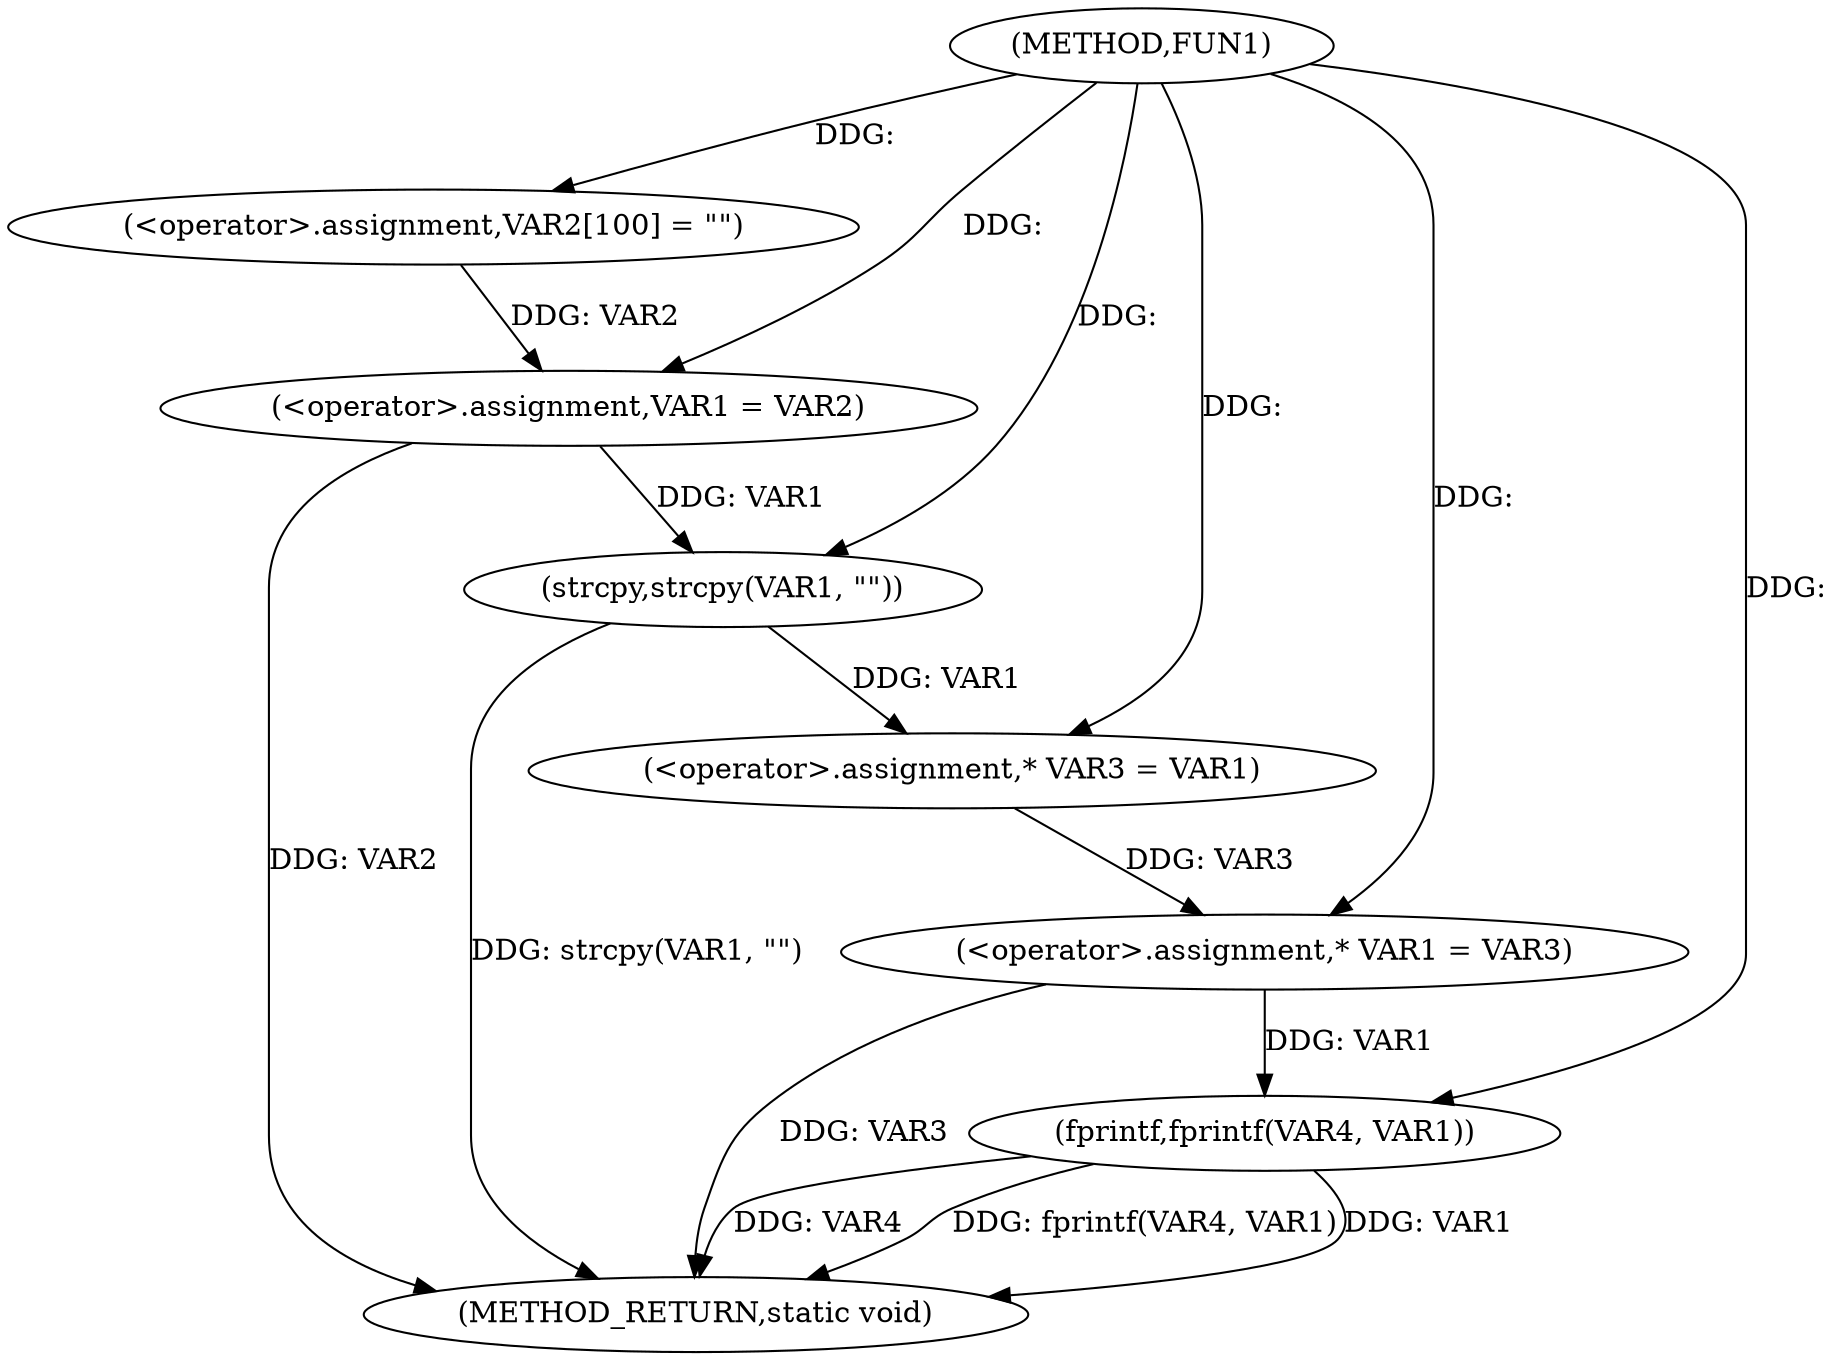 digraph FUN1 {  
"1000100" [label = "(METHOD,FUN1)" ]
"1000125" [label = "(METHOD_RETURN,static void)" ]
"1000104" [label = "(<operator>.assignment,VAR2[100] = \"\")" ]
"1000107" [label = "(<operator>.assignment,VAR1 = VAR2)" ]
"1000110" [label = "(strcpy,strcpy(VAR1, \"\"))" ]
"1000115" [label = "(<operator>.assignment,* VAR3 = VAR1)" ]
"1000119" [label = "(<operator>.assignment,* VAR1 = VAR3)" ]
"1000122" [label = "(fprintf,fprintf(VAR4, VAR1))" ]
  "1000122" -> "1000125"  [ label = "DDG: VAR4"] 
  "1000110" -> "1000125"  [ label = "DDG: strcpy(VAR1, \"\")"] 
  "1000122" -> "1000125"  [ label = "DDG: fprintf(VAR4, VAR1)"] 
  "1000107" -> "1000125"  [ label = "DDG: VAR2"] 
  "1000122" -> "1000125"  [ label = "DDG: VAR1"] 
  "1000119" -> "1000125"  [ label = "DDG: VAR3"] 
  "1000100" -> "1000104"  [ label = "DDG: "] 
  "1000104" -> "1000107"  [ label = "DDG: VAR2"] 
  "1000100" -> "1000107"  [ label = "DDG: "] 
  "1000107" -> "1000110"  [ label = "DDG: VAR1"] 
  "1000100" -> "1000110"  [ label = "DDG: "] 
  "1000110" -> "1000115"  [ label = "DDG: VAR1"] 
  "1000100" -> "1000115"  [ label = "DDG: "] 
  "1000115" -> "1000119"  [ label = "DDG: VAR3"] 
  "1000100" -> "1000119"  [ label = "DDG: "] 
  "1000100" -> "1000122"  [ label = "DDG: "] 
  "1000119" -> "1000122"  [ label = "DDG: VAR1"] 
}
